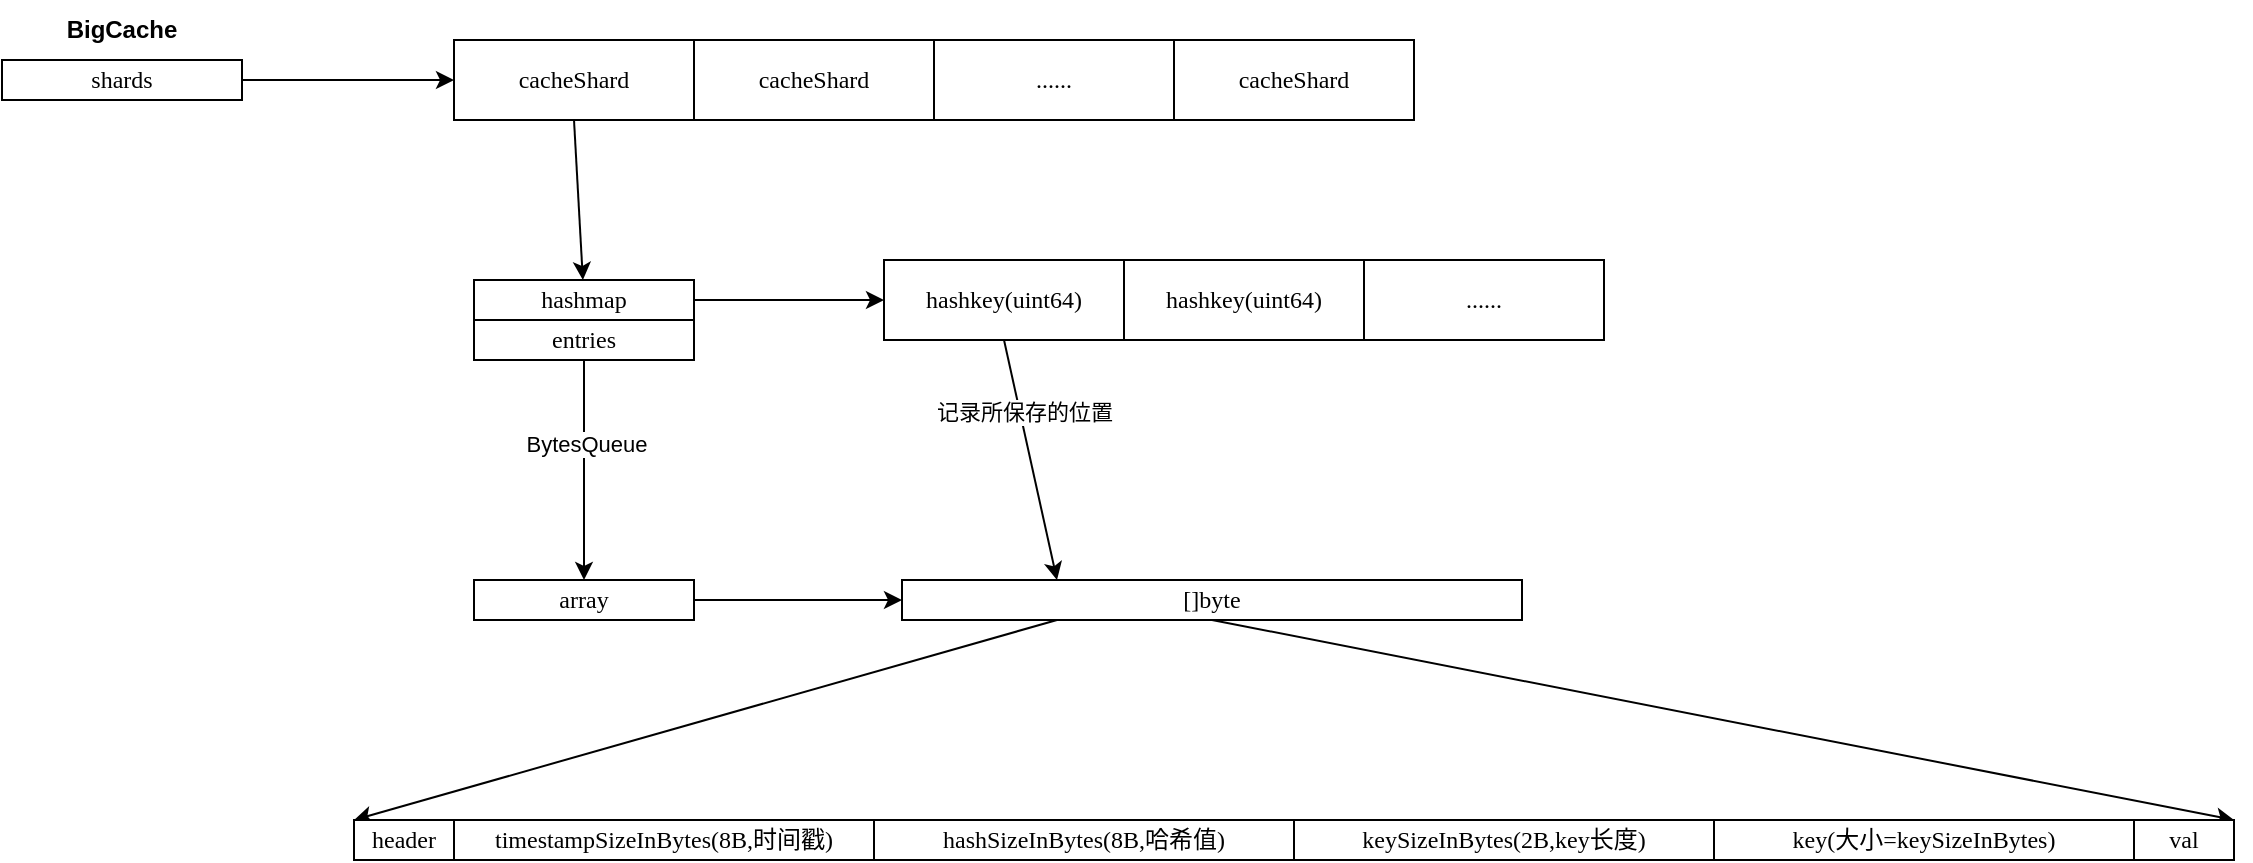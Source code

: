 <mxfile version="22.1.17" type="github">
  <diagram name="Page-1" id="ioxD-w-muQGzGox6Nqgh">
    <mxGraphModel dx="1050" dy="625" grid="1" gridSize="10" guides="1" tooltips="1" connect="1" arrows="1" fold="1" page="1" pageScale="1" pageWidth="850" pageHeight="1100" math="0" shadow="0">
      <root>
        <mxCell id="0" />
        <mxCell id="1" parent="0" />
        <mxCell id="foA6pZpFBvS09Tpst2j3-19" style="rounded=0;orthogonalLoop=1;jettySize=auto;html=1;exitX=0.5;exitY=1;exitDx=0;exitDy=0;" parent="1" source="foA6pZpFBvS09Tpst2j3-1" target="foA6pZpFBvS09Tpst2j3-10" edge="1">
          <mxGeometry relative="1" as="geometry" />
        </mxCell>
        <mxCell id="foA6pZpFBvS09Tpst2j3-1" value="cacheShard" style="rounded=0;whiteSpace=wrap;html=1;fontFamily=Comic Sans MS;" parent="1" vertex="1">
          <mxGeometry x="276" y="220" width="120" height="40" as="geometry" />
        </mxCell>
        <mxCell id="foA6pZpFBvS09Tpst2j3-2" value="cacheShard" style="rounded=0;whiteSpace=wrap;html=1;fontFamily=Comic Sans MS;" parent="1" vertex="1">
          <mxGeometry x="396" y="220" width="120" height="40" as="geometry" />
        </mxCell>
        <mxCell id="foA6pZpFBvS09Tpst2j3-3" value="......" style="rounded=0;whiteSpace=wrap;html=1;fontFamily=Comic Sans MS;" parent="1" vertex="1">
          <mxGeometry x="516" y="220" width="120" height="40" as="geometry" />
        </mxCell>
        <mxCell id="foA6pZpFBvS09Tpst2j3-4" value="cacheShard" style="rounded=0;whiteSpace=wrap;html=1;fontFamily=Comic Sans MS;" parent="1" vertex="1">
          <mxGeometry x="636" y="220" width="120" height="40" as="geometry" />
        </mxCell>
        <mxCell id="h3JmBq5xUhRIclGbP_Q--4" style="rounded=0;orthogonalLoop=1;jettySize=auto;html=1;exitX=0.5;exitY=1;exitDx=0;exitDy=0;entryX=0.25;entryY=0;entryDx=0;entryDy=0;" edge="1" parent="1" source="foA6pZpFBvS09Tpst2j3-5" target="foA6pZpFBvS09Tpst2j3-15">
          <mxGeometry relative="1" as="geometry" />
        </mxCell>
        <mxCell id="h3JmBq5xUhRIclGbP_Q--5" value="记录所保存的位置" style="edgeLabel;html=1;align=center;verticalAlign=middle;resizable=0;points=[];" vertex="1" connectable="0" parent="h3JmBq5xUhRIclGbP_Q--4">
          <mxGeometry x="-0.395" y="2" relative="1" as="geometry">
            <mxPoint as="offset" />
          </mxGeometry>
        </mxCell>
        <mxCell id="foA6pZpFBvS09Tpst2j3-5" value="hashkey(uint64)" style="rounded=0;whiteSpace=wrap;html=1;fontFamily=Comic Sans MS;" parent="1" vertex="1">
          <mxGeometry x="491" y="330" width="120" height="40" as="geometry" />
        </mxCell>
        <mxCell id="foA6pZpFBvS09Tpst2j3-6" value="hashkey(uint64)" style="rounded=0;whiteSpace=wrap;html=1;fontFamily=Comic Sans MS;" parent="1" vertex="1">
          <mxGeometry x="611" y="330" width="120" height="40" as="geometry" />
        </mxCell>
        <mxCell id="foA6pZpFBvS09Tpst2j3-7" value="......" style="rounded=0;whiteSpace=wrap;html=1;fontFamily=Comic Sans MS;" parent="1" vertex="1">
          <mxGeometry x="731" y="330" width="120" height="40" as="geometry" />
        </mxCell>
        <mxCell id="foA6pZpFBvS09Tpst2j3-13" style="edgeStyle=orthogonalEdgeStyle;rounded=0;orthogonalLoop=1;jettySize=auto;html=1;exitX=1;exitY=0.5;exitDx=0;exitDy=0;entryX=0;entryY=0.5;entryDx=0;entryDy=0;" parent="1" source="foA6pZpFBvS09Tpst2j3-10" target="foA6pZpFBvS09Tpst2j3-5" edge="1">
          <mxGeometry relative="1" as="geometry" />
        </mxCell>
        <mxCell id="foA6pZpFBvS09Tpst2j3-10" value="hashmap" style="rounded=0;whiteSpace=wrap;html=1;fontFamily=Comic Sans MS;" parent="1" vertex="1">
          <mxGeometry x="286" y="340" width="110" height="20" as="geometry" />
        </mxCell>
        <mxCell id="foA6pZpFBvS09Tpst2j3-17" style="edgeStyle=orthogonalEdgeStyle;rounded=0;orthogonalLoop=1;jettySize=auto;html=1;exitX=0.5;exitY=1;exitDx=0;exitDy=0;entryX=0.5;entryY=0;entryDx=0;entryDy=0;" parent="1" source="foA6pZpFBvS09Tpst2j3-11" target="foA6pZpFBvS09Tpst2j3-14" edge="1">
          <mxGeometry relative="1" as="geometry" />
        </mxCell>
        <mxCell id="foA6pZpFBvS09Tpst2j3-18" value="BytesQueue" style="edgeLabel;html=1;align=center;verticalAlign=middle;resizable=0;points=[];" parent="foA6pZpFBvS09Tpst2j3-17" vertex="1" connectable="0">
          <mxGeometry x="-0.234" y="1" relative="1" as="geometry">
            <mxPoint as="offset" />
          </mxGeometry>
        </mxCell>
        <mxCell id="foA6pZpFBvS09Tpst2j3-11" value="entries" style="rounded=0;whiteSpace=wrap;html=1;fontFamily=Comic Sans MS;" parent="1" vertex="1">
          <mxGeometry x="286" y="360" width="110" height="20" as="geometry" />
        </mxCell>
        <mxCell id="foA6pZpFBvS09Tpst2j3-16" style="edgeStyle=orthogonalEdgeStyle;rounded=0;orthogonalLoop=1;jettySize=auto;html=1;exitX=1;exitY=0.5;exitDx=0;exitDy=0;entryX=0;entryY=0.5;entryDx=0;entryDy=0;" parent="1" source="foA6pZpFBvS09Tpst2j3-14" target="foA6pZpFBvS09Tpst2j3-15" edge="1">
          <mxGeometry relative="1" as="geometry" />
        </mxCell>
        <mxCell id="foA6pZpFBvS09Tpst2j3-14" value="array" style="rounded=0;whiteSpace=wrap;html=1;fontFamily=Comic Sans MS;" parent="1" vertex="1">
          <mxGeometry x="286" y="490" width="110" height="20" as="geometry" />
        </mxCell>
        <mxCell id="h3JmBq5xUhRIclGbP_Q--6" style="rounded=0;orthogonalLoop=1;jettySize=auto;html=1;exitX=0.25;exitY=1;exitDx=0;exitDy=0;entryX=0;entryY=0;entryDx=0;entryDy=0;" edge="1" parent="1" source="foA6pZpFBvS09Tpst2j3-15" target="foA6pZpFBvS09Tpst2j3-25">
          <mxGeometry relative="1" as="geometry" />
        </mxCell>
        <mxCell id="h3JmBq5xUhRIclGbP_Q--7" style="rounded=0;orthogonalLoop=1;jettySize=auto;html=1;entryX=1;entryY=0;entryDx=0;entryDy=0;exitX=0.5;exitY=1;exitDx=0;exitDy=0;" edge="1" parent="1" source="foA6pZpFBvS09Tpst2j3-15" target="foA6pZpFBvS09Tpst2j3-24">
          <mxGeometry relative="1" as="geometry" />
        </mxCell>
        <mxCell id="foA6pZpFBvS09Tpst2j3-15" value="[]byte" style="rounded=0;whiteSpace=wrap;html=1;fontFamily=Comic Sans MS;" parent="1" vertex="1">
          <mxGeometry x="500" y="490" width="310" height="20" as="geometry" />
        </mxCell>
        <mxCell id="foA6pZpFBvS09Tpst2j3-20" value="timestampSizeInBytes(8B,时间戳)" style="rounded=0;whiteSpace=wrap;html=1;fontFamily=Comic Sans MS;" parent="1" vertex="1">
          <mxGeometry x="276" y="610" width="210" height="20" as="geometry" />
        </mxCell>
        <mxCell id="foA6pZpFBvS09Tpst2j3-21" value="hashSizeInBytes(8B,哈希值)" style="rounded=0;whiteSpace=wrap;html=1;fontFamily=Comic Sans MS;" parent="1" vertex="1">
          <mxGeometry x="486" y="610" width="210" height="20" as="geometry" />
        </mxCell>
        <mxCell id="foA6pZpFBvS09Tpst2j3-22" value="keySizeInBytes(2B,key长度)" style="rounded=0;whiteSpace=wrap;html=1;fontFamily=Comic Sans MS;" parent="1" vertex="1">
          <mxGeometry x="696" y="610" width="210" height="20" as="geometry" />
        </mxCell>
        <mxCell id="foA6pZpFBvS09Tpst2j3-23" value="key(大小=keySizeInBytes)" style="rounded=0;whiteSpace=wrap;html=1;fontFamily=Comic Sans MS;" parent="1" vertex="1">
          <mxGeometry x="906" y="610" width="210" height="20" as="geometry" />
        </mxCell>
        <mxCell id="foA6pZpFBvS09Tpst2j3-24" value="val" style="rounded=0;whiteSpace=wrap;html=1;fontFamily=Comic Sans MS;" parent="1" vertex="1">
          <mxGeometry x="1116" y="610" width="50" height="20" as="geometry" />
        </mxCell>
        <mxCell id="foA6pZpFBvS09Tpst2j3-25" value="header" style="rounded=0;whiteSpace=wrap;html=1;fontFamily=Comic Sans MS;" parent="1" vertex="1">
          <mxGeometry x="226" y="610" width="50" height="20" as="geometry" />
        </mxCell>
        <mxCell id="h3JmBq5xUhRIclGbP_Q--2" style="edgeStyle=orthogonalEdgeStyle;rounded=0;orthogonalLoop=1;jettySize=auto;html=1;exitX=1;exitY=0.5;exitDx=0;exitDy=0;entryX=0;entryY=0.5;entryDx=0;entryDy=0;" edge="1" parent="1" source="h3JmBq5xUhRIclGbP_Q--1" target="foA6pZpFBvS09Tpst2j3-1">
          <mxGeometry relative="1" as="geometry" />
        </mxCell>
        <mxCell id="h3JmBq5xUhRIclGbP_Q--1" value="shards" style="rounded=0;whiteSpace=wrap;html=1;fontFamily=Comic Sans MS;" vertex="1" parent="1">
          <mxGeometry x="50" y="230" width="120" height="20" as="geometry" />
        </mxCell>
        <mxCell id="h3JmBq5xUhRIclGbP_Q--3" value="BigCache" style="text;html=1;strokeColor=none;fillColor=none;align=center;verticalAlign=middle;whiteSpace=wrap;rounded=0;fontStyle=1" vertex="1" parent="1">
          <mxGeometry x="80" y="200" width="60" height="30" as="geometry" />
        </mxCell>
      </root>
    </mxGraphModel>
  </diagram>
</mxfile>
